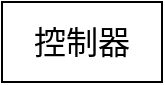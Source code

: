 <mxfile version="13.8.2" type="github" pages="2">
  <diagram id="h9tyXJU4BfLx0NENEYcY" name="第 1 页">
    <mxGraphModel dx="1035" dy="594" grid="1" gridSize="10" guides="1" tooltips="1" connect="1" arrows="1" fold="1" page="1" pageScale="1" pageWidth="827" pageHeight="1169" math="0" shadow="0">
      <root>
        <mxCell id="0" />
        <mxCell id="1" parent="0" />
        <mxCell id="7rlH-JLcy3Hg_WToKcSe-3" value="控制器" style="rounded=0;whiteSpace=wrap;html=1;fontSize=16;" vertex="1" parent="1">
          <mxGeometry x="180" y="140" width="80" height="40" as="geometry" />
        </mxCell>
      </root>
    </mxGraphModel>
  </diagram>
  <diagram id="9LqXgOel0YUcQj2ZiUZ-" name="第 2 页">
    <mxGraphModel dx="1035" dy="594" grid="1" gridSize="10" guides="1" tooltips="1" connect="1" arrows="1" fold="1" page="1" pageScale="1" pageWidth="827" pageHeight="1169" math="0" shadow="0">
      <root>
        <mxCell id="XB-mMEFGtg9YxqX9Aaqe-0" />
        <mxCell id="XB-mMEFGtg9YxqX9Aaqe-1" parent="XB-mMEFGtg9YxqX9Aaqe-0" />
        <mxCell id="gsf-0igHdWIBSqOD4liH-0" value="控制器" style="rounded=0;whiteSpace=wrap;html=1;fontSize=16;" vertex="1" parent="XB-mMEFGtg9YxqX9Aaqe-1">
          <mxGeometry x="180" y="250" width="120" height="60" as="geometry" />
        </mxCell>
      </root>
    </mxGraphModel>
  </diagram>
</mxfile>
